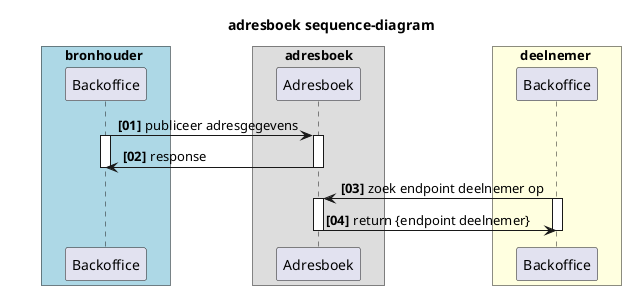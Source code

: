 @startuml
title adresboek sequence-diagram
  skinparam handwritten false
  skinparam participantpadding 20
  skinparam boxpadding 40
  autonumber "<b>[00]"
  
box bronhouder #lightblue
  participant "Backoffice" as bs
  end box

  box adresboek
  participant "Adresboek" as ab
  end box

  box deelnemer #lightyellow
  participant "Backoffice" as dnp
  end box

    bs -> ab : publiceer adresgegevens
    activate ab
    activate bs
ab -> bs : response
    deactivate bs
deactivate ab
    
    


    dnp -> ab: zoek endpoint deelnemer op

    activate ab
activate dnp
    ab -> dnp: return {endpoint deelnemer}
    deactivate ab
deactivate dnp
@enduml
